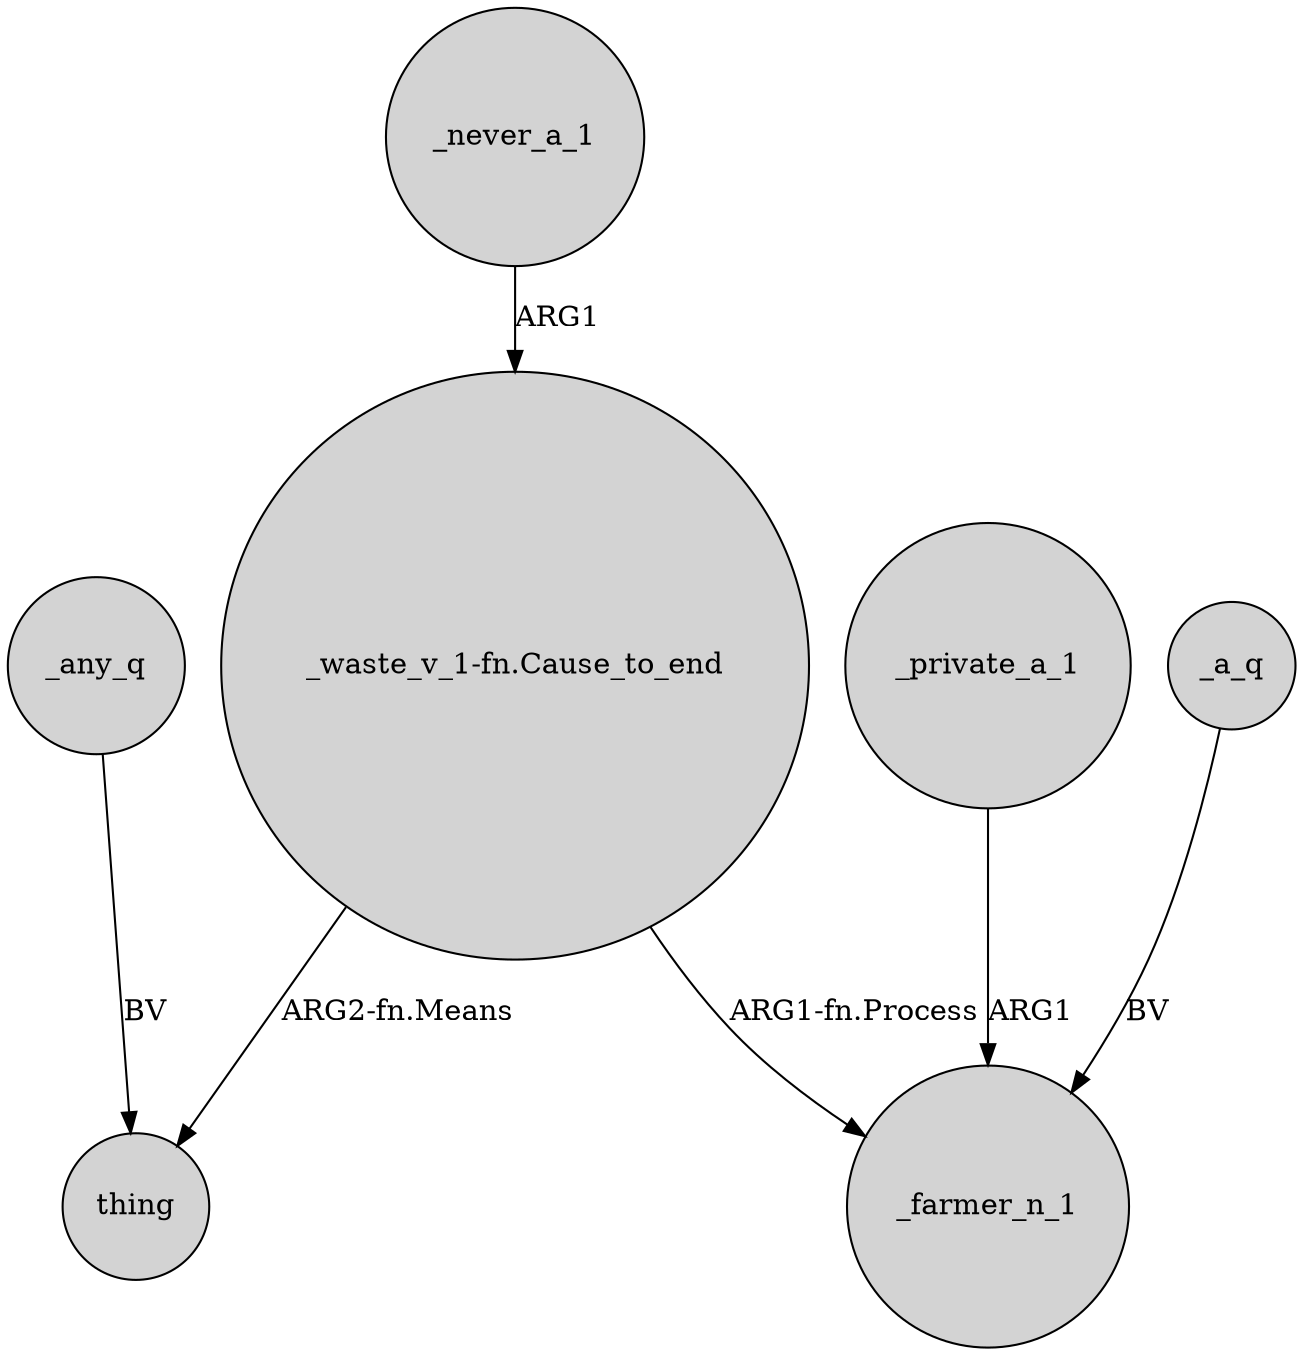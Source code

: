digraph {
	node [shape=circle style=filled]
	"_waste_v_1-fn.Cause_to_end" -> thing [label="ARG2-fn.Means"]
	_private_a_1 -> _farmer_n_1 [label=ARG1]
	_never_a_1 -> "_waste_v_1-fn.Cause_to_end" [label=ARG1]
	"_waste_v_1-fn.Cause_to_end" -> _farmer_n_1 [label="ARG1-fn.Process"]
	_any_q -> thing [label=BV]
	_a_q -> _farmer_n_1 [label=BV]
}
